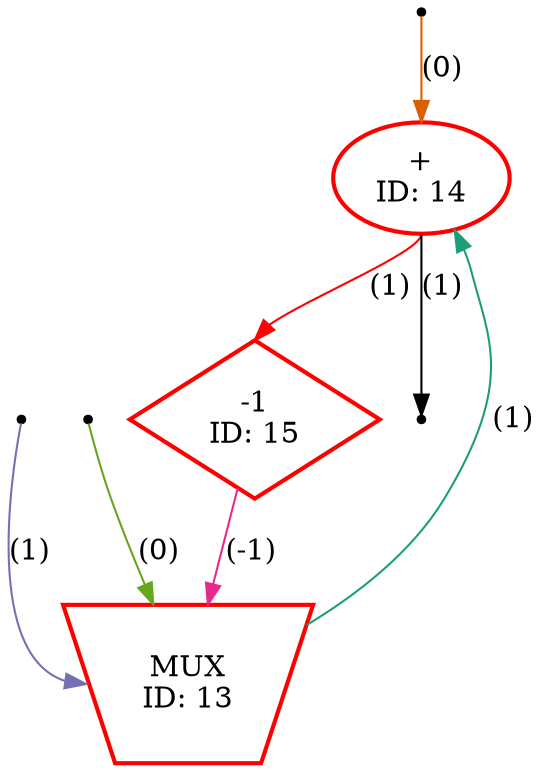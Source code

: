 digraph FullyConnectedLayerPostProcessKernel_illegalLoop{
	NodeAdd14 [color=red, style="bold", label="+\nID: 14"];
	NodeMux13 [color=red, style="bold", shape=invtrapezium, label="MUX\nID: 13", height=0.5];
	NodeStreamOffset15 [color=red, style="bold", shape=diamond, label="-1\nID: 15"];
	NodeMux13 -> NodeAdd14[label="(1)" color="/dark28/1" photon_data="EDGE,SrcNode:13,SrcNodePort:result"];
	NodeReinterpret9 [shape=point];
	NodeReinterpret9 -> NodeAdd14[label="(0)" color="/dark28/2" photon_data="EDGE,SrcNode:9,SrcNodePort:output"];
	NodeReinterpret23 [shape=point];
	NodeAdd14 -> NodeReinterpret23 [label="(1)"];
	NodeEq11 [shape=point];
	NodeEq11 -> NodeMux13[label="(1)" headport="w" color="/dark28/3" photon_data="EDGE,SrcNode:11,SrcNodePort:result"];
	NodeStreamOffset15 -> NodeMux13[label="(-1)" color="/dark28/4" photon_data="EDGE,SrcNode:15,SrcNodePort:output"];
	NodeConstantDouble12 [shape=point];
	NodeConstantDouble12 -> NodeMux13[label="(0)" color="/dark28/5" photon_data="EDGE,SrcNode:12,SrcNodePort:value"];
	NodeAdd14 -> NodeStreamOffset15[label="(1)" headport="n", tailport="s", color=red photon_data="EDGE,SrcNode:14,SrcNodePort:result"];
}
